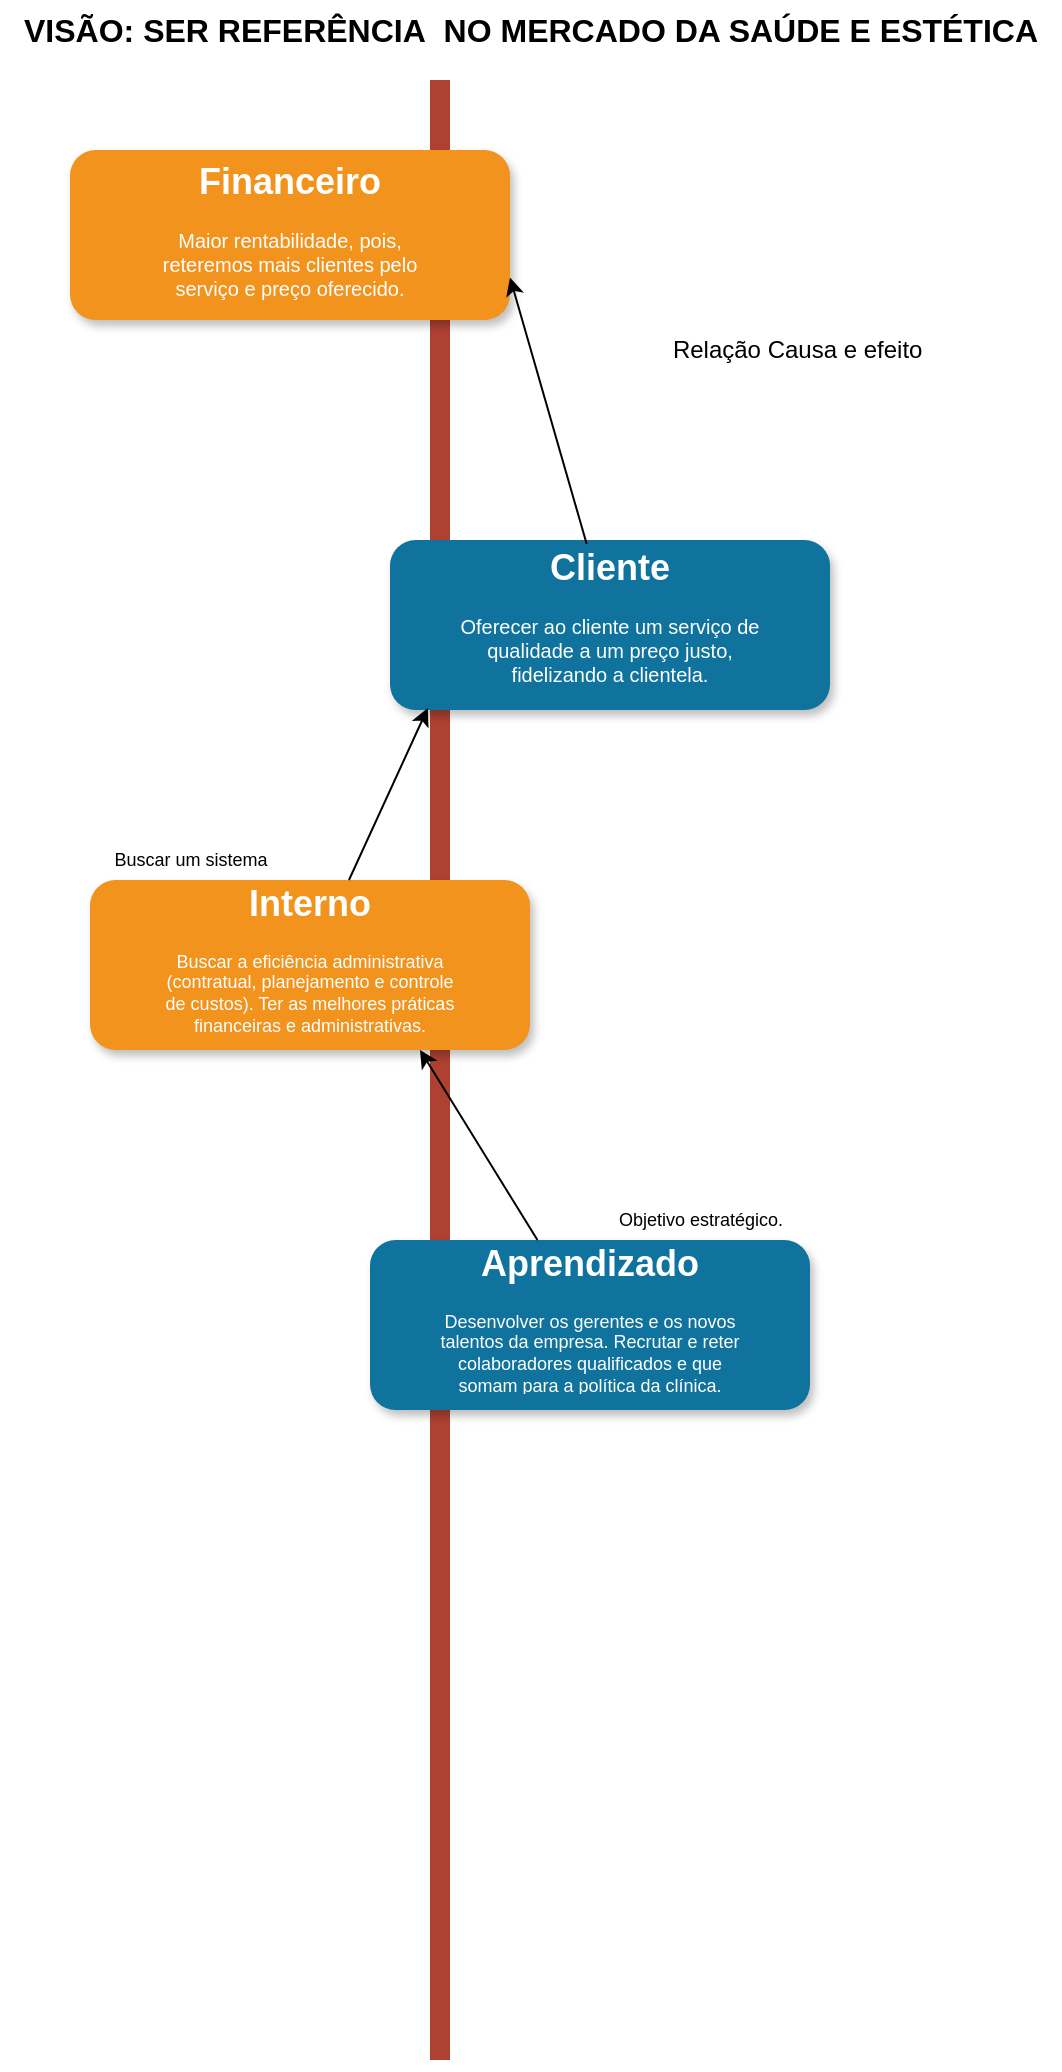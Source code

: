<mxfile version="20.2.7" type="github">
  <diagram name="Page-1" id="fbcf5db9-b524-4cd4-e4f3-379dc89c3999">
    <mxGraphModel dx="868" dy="486" grid="1" gridSize="10" guides="1" tooltips="1" connect="1" arrows="1" fold="1" page="1" pageScale="1" pageWidth="850" pageHeight="1100" background="none" math="0" shadow="0">
      <root>
        <mxCell id="0" />
        <mxCell id="1" parent="0" />
        <mxCell id="2a0f93b5c73ef8e7-1" value="" style="line;strokeWidth=10;direction=south;html=1;fillColor=none;fontSize=13;fontColor=#000000;align=center;strokeColor=#AE4132;" parent="1" vertex="1">
          <mxGeometry x="360" y="70" width="10" height="990" as="geometry" />
        </mxCell>
        <mxCell id="2a0f93b5c73ef8e7-2" value="" style="rounded=1;whiteSpace=wrap;html=1;strokeColor=none;strokeWidth=1;fillColor=#F2931E;fontSize=13;fontColor=#FFFFFF;align=center;gradientColor=none;gradientDirection=east;verticalAlign=top;shadow=1;" parent="1" vertex="1">
          <mxGeometry x="180" y="105" width="220" height="85" as="geometry" />
        </mxCell>
        <mxCell id="2a0f93b5c73ef8e7-4" value="" style="rounded=1;whiteSpace=wrap;html=1;strokeColor=none;strokeWidth=1;fillColor=#10739E;fontSize=13;fontColor=#FFFFFF;align=center;gradientColor=none;gradientDirection=east;verticalAlign=top;shadow=1;" parent="1" vertex="1">
          <mxGeometry x="340" y="300" width="220" height="85" as="geometry" />
        </mxCell>
        <mxCell id="2a0f93b5c73ef8e7-6" value="" style="rounded=1;whiteSpace=wrap;html=1;strokeColor=none;strokeWidth=1;fillColor=#F2931E;fontSize=13;fontColor=#FFFFFF;align=center;gradientColor=none;gradientDirection=east;verticalAlign=top;shadow=1;" parent="1" vertex="1">
          <mxGeometry x="190" y="470" width="220" height="85" as="geometry" />
        </mxCell>
        <mxCell id="2a0f93b5c73ef8e7-8" value="" style="rounded=1;whiteSpace=wrap;html=1;strokeColor=none;strokeWidth=1;fillColor=#10739E;fontSize=13;fontColor=#FFFFFF;align=center;gradientColor=none;gradientDirection=east;verticalAlign=top;shadow=1;" parent="1" vertex="1">
          <mxGeometry x="330" y="650" width="220" height="85" as="geometry" />
        </mxCell>
        <mxCell id="2a0f93b5c73ef8e7-18" value="&lt;h1&gt;Financeiro&lt;/h1&gt;&lt;div&gt;&lt;font style=&quot;font-size: 10px;&quot;&gt;Maior rentabilidade, pois, reteremos mais clientes pelo serviço e preço oferecido.&lt;/font&gt;&lt;/div&gt;" style="text;html=1;spacing=5;spacingTop=-20;whiteSpace=wrap;overflow=hidden;strokeColor=none;strokeWidth=4;fillColor=none;gradientColor=#007FFF;fontSize=9;fontColor=#FFFFFF;align=center;" parent="1" vertex="1">
          <mxGeometry x="210" y="109" width="160" height="77" as="geometry" />
        </mxCell>
        <mxCell id="2a0f93b5c73ef8e7-19" value="&lt;h1&gt;Cliente&lt;/h1&gt;&lt;p&gt;&lt;font style=&quot;font-size: 10px;&quot;&gt;Oferecer ao cliente um serviço de qualidade a um preço justo, fidelizando a clientela.&lt;/font&gt;&lt;/p&gt;" style="text;html=1;spacing=5;spacingTop=-20;whiteSpace=wrap;overflow=hidden;strokeColor=none;strokeWidth=4;fillColor=none;gradientColor=#007FFF;fontSize=9;fontColor=#FFFFFF;align=center;" parent="1" vertex="1">
          <mxGeometry x="370" y="302" width="160" height="81" as="geometry" />
        </mxCell>
        <mxCell id="2a0f93b5c73ef8e7-20" value="&lt;h1&gt;Interno&lt;/h1&gt;&lt;p&gt;&lt;font style=&quot;font-size: 9px;&quot;&gt;Buscar a eficiência administrativa (contratual, planejamento e controle de custos). Ter as melhores práticas financeiras e administrativas.&lt;/font&gt;&lt;/p&gt;" style="text;html=1;spacing=5;spacingTop=-20;whiteSpace=wrap;overflow=hidden;strokeColor=none;strokeWidth=4;fillColor=none;gradientColor=#007FFF;fontSize=9;fontColor=#FFFFFF;align=center;" parent="1" vertex="1">
          <mxGeometry x="220" y="470" width="160" height="90" as="geometry" />
        </mxCell>
        <mxCell id="2a0f93b5c73ef8e7-21" value="&lt;h1&gt;&lt;span style=&quot;background-color: initial;&quot;&gt;Aprendizado&lt;/span&gt;&lt;br&gt;&lt;/h1&gt;&lt;div&gt;Desenvolver os gerentes e os novos talentos da empresa. Recrutar e reter colaboradores qualificados e que somam para a política da clínica.&lt;/div&gt;" style="text;html=1;spacing=5;spacingTop=-20;whiteSpace=wrap;overflow=hidden;strokeColor=none;strokeWidth=4;fillColor=none;gradientColor=#007FFF;fontSize=9;fontColor=#FFFFFF;align=center;" parent="1" vertex="1">
          <mxGeometry x="360" y="650" width="160" height="77" as="geometry" />
        </mxCell>
        <mxCell id="OsWhSLKPvPJr6G0zlAZq-1" value="&lt;b&gt;&lt;font style=&quot;font-size: 16px;&quot;&gt;VISÃO: SER REFERÊNCIA&amp;nbsp; NO MERCADO DA SAÚDE E ESTÉTICA&lt;/font&gt;&lt;/b&gt;" style="text;html=1;align=center;verticalAlign=middle;resizable=0;points=[];autosize=1;strokeColor=none;fillColor=none;" vertex="1" parent="1">
          <mxGeometry x="145" y="30" width="530" height="30" as="geometry" />
        </mxCell>
        <mxCell id="OsWhSLKPvPJr6G0zlAZq-3" value="Relação Causa e efeito&amp;nbsp;" style="text;html=1;align=center;verticalAlign=middle;resizable=0;points=[];autosize=1;strokeColor=none;fillColor=none;fontSize=12;" vertex="1" parent="1">
          <mxGeometry x="470" y="190" width="150" height="30" as="geometry" />
        </mxCell>
        <mxCell id="OsWhSLKPvPJr6G0zlAZq-5" value="" style="endArrow=classic;html=1;rounded=0;fontSize=12;entryX=1;entryY=0.75;entryDx=0;entryDy=0;" edge="1" parent="1" source="2a0f93b5c73ef8e7-19" target="2a0f93b5c73ef8e7-2">
          <mxGeometry width="50" height="50" relative="1" as="geometry">
            <mxPoint x="425" y="240" as="sourcePoint" />
            <mxPoint x="475" y="190" as="targetPoint" />
          </mxGeometry>
        </mxCell>
        <mxCell id="OsWhSLKPvPJr6G0zlAZq-7" value="" style="endArrow=classic;html=1;rounded=0;fontSize=9;entryX=0.086;entryY=0.988;entryDx=0;entryDy=0;entryPerimeter=0;" edge="1" parent="1" source="2a0f93b5c73ef8e7-6" target="2a0f93b5c73ef8e7-4">
          <mxGeometry width="50" height="50" relative="1" as="geometry">
            <mxPoint x="290" y="360" as="sourcePoint" />
            <mxPoint x="340" y="310" as="targetPoint" />
          </mxGeometry>
        </mxCell>
        <mxCell id="OsWhSLKPvPJr6G0zlAZq-8" value="" style="endArrow=classic;html=1;rounded=0;fontSize=9;entryX=0.75;entryY=1;entryDx=0;entryDy=0;" edge="1" parent="1" source="2a0f93b5c73ef8e7-8" target="2a0f93b5c73ef8e7-6">
          <mxGeometry width="50" height="50" relative="1" as="geometry">
            <mxPoint x="390" y="480" as="sourcePoint" />
            <mxPoint x="440" y="430" as="targetPoint" />
          </mxGeometry>
        </mxCell>
        <mxCell id="OsWhSLKPvPJr6G0zlAZq-9" value="Buscar um sistema" style="text;html=1;align=center;verticalAlign=middle;resizable=0;points=[];autosize=1;strokeColor=none;fillColor=none;fontSize=9;" vertex="1" parent="1">
          <mxGeometry x="190" y="450" width="100" height="20" as="geometry" />
        </mxCell>
        <mxCell id="OsWhSLKPvPJr6G0zlAZq-10" value="Objetivo estratégico." style="text;html=1;align=center;verticalAlign=middle;resizable=0;points=[];autosize=1;strokeColor=none;fillColor=none;fontSize=9;" vertex="1" parent="1">
          <mxGeometry x="440" y="630" width="110" height="20" as="geometry" />
        </mxCell>
      </root>
    </mxGraphModel>
  </diagram>
</mxfile>
